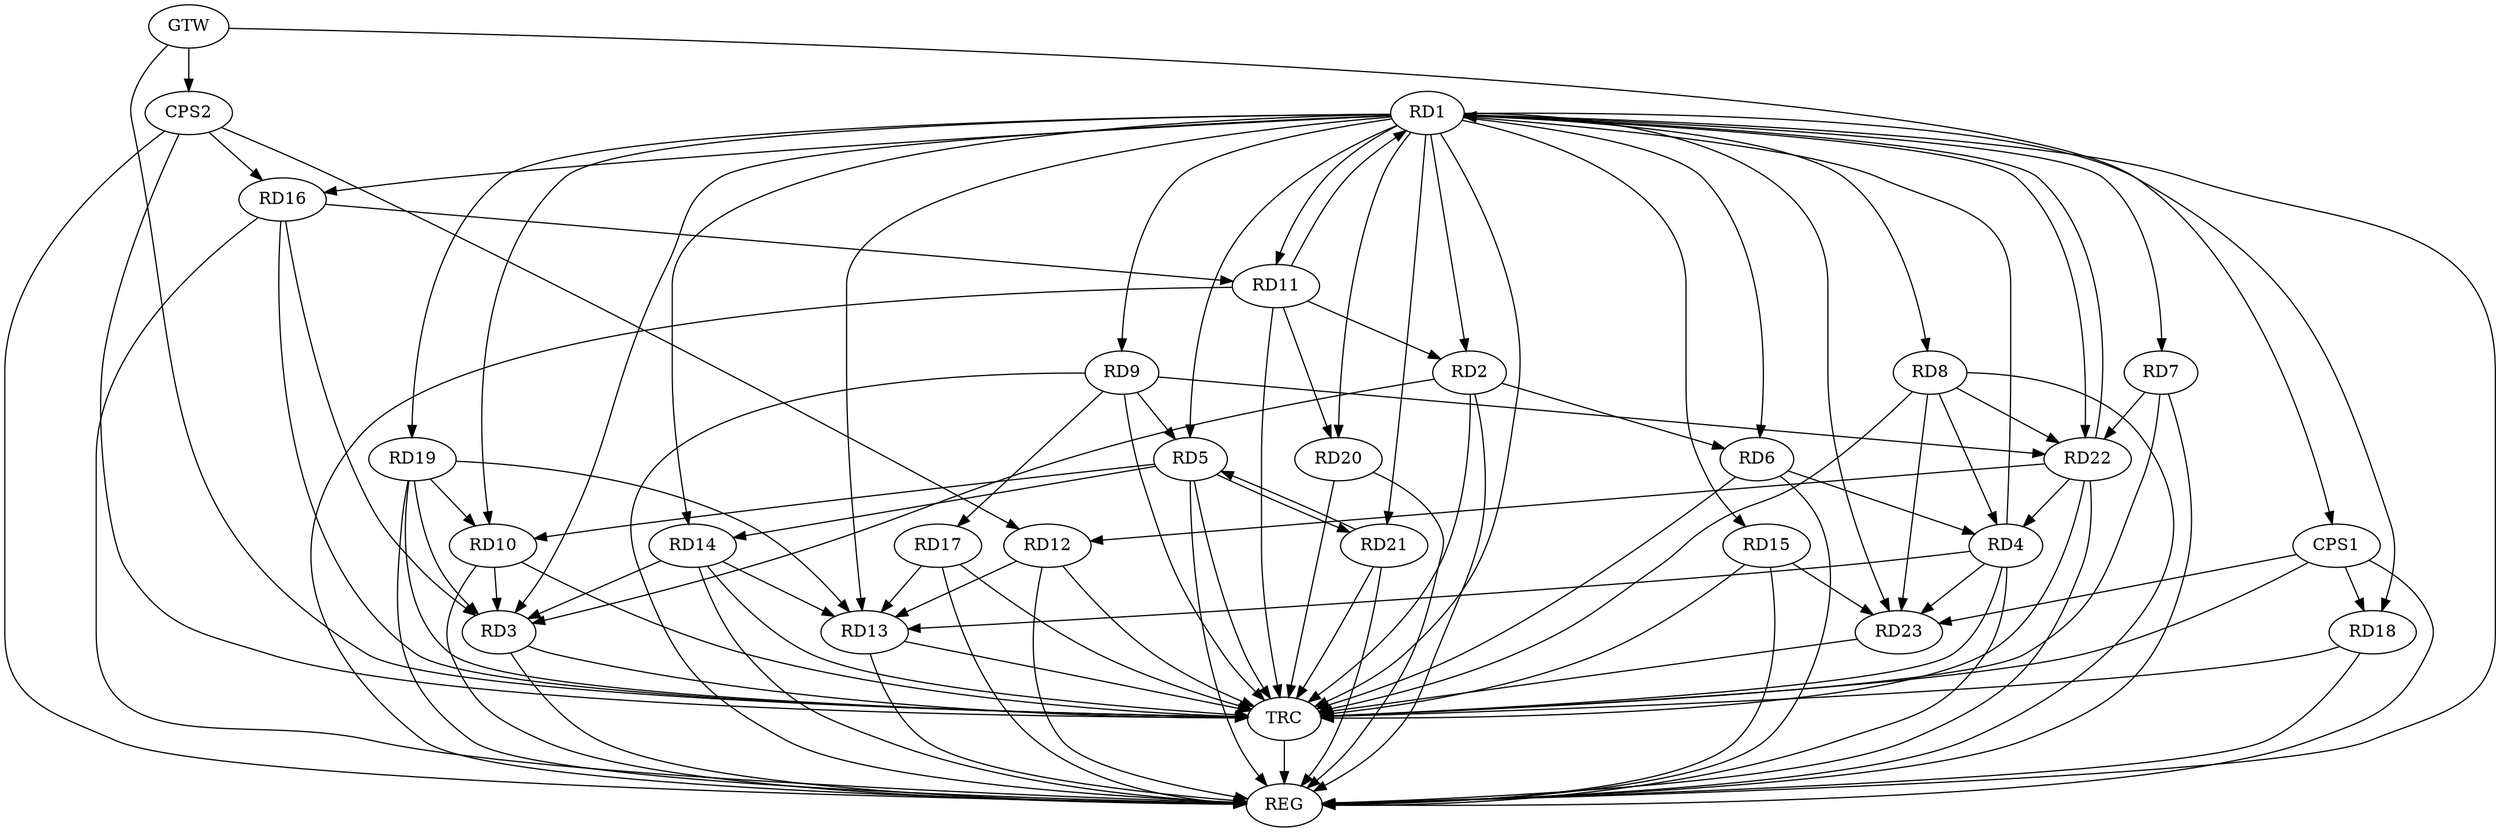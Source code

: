 strict digraph G {
  RD1 [ label="RD1" ];
  RD2 [ label="RD2" ];
  RD3 [ label="RD3" ];
  RD4 [ label="RD4" ];
  RD5 [ label="RD5" ];
  RD6 [ label="RD6" ];
  RD7 [ label="RD7" ];
  RD8 [ label="RD8" ];
  RD9 [ label="RD9" ];
  RD10 [ label="RD10" ];
  RD11 [ label="RD11" ];
  RD12 [ label="RD12" ];
  RD13 [ label="RD13" ];
  RD14 [ label="RD14" ];
  RD15 [ label="RD15" ];
  RD16 [ label="RD16" ];
  RD17 [ label="RD17" ];
  RD18 [ label="RD18" ];
  RD19 [ label="RD19" ];
  RD20 [ label="RD20" ];
  RD21 [ label="RD21" ];
  RD22 [ label="RD22" ];
  RD23 [ label="RD23" ];
  CPS1 [ label="CPS1" ];
  CPS2 [ label="CPS2" ];
  GTW [ label="GTW" ];
  REG [ label="REG" ];
  TRC [ label="TRC" ];
  RD1 -> RD2;
  RD4 -> RD1;
  RD1 -> RD5;
  RD1 -> RD6;
  RD1 -> RD8;
  RD11 -> RD1;
  RD1 -> RD21;
  RD22 -> RD1;
  RD2 -> RD3;
  RD2 -> RD6;
  RD11 -> RD2;
  RD10 -> RD3;
  RD14 -> RD3;
  RD16 -> RD3;
  RD19 -> RD3;
  RD6 -> RD4;
  RD8 -> RD4;
  RD4 -> RD13;
  RD22 -> RD4;
  RD4 -> RD23;
  RD9 -> RD5;
  RD5 -> RD10;
  RD5 -> RD14;
  RD5 -> RD21;
  RD21 -> RD5;
  RD7 -> RD22;
  RD8 -> RD22;
  RD8 -> RD23;
  RD9 -> RD17;
  RD9 -> RD22;
  RD19 -> RD10;
  RD16 -> RD11;
  RD11 -> RD20;
  RD12 -> RD13;
  RD22 -> RD12;
  RD14 -> RD13;
  RD17 -> RD13;
  RD19 -> RD13;
  RD15 -> RD23;
  CPS1 -> RD18;
  CPS1 -> RD23;
  CPS2 -> RD12;
  CPS2 -> RD16;
  GTW -> CPS1;
  GTW -> CPS2;
  RD1 -> REG;
  RD2 -> REG;
  RD3 -> REG;
  RD4 -> REG;
  RD5 -> REG;
  RD6 -> REG;
  RD7 -> REG;
  RD8 -> REG;
  RD9 -> REG;
  RD10 -> REG;
  RD11 -> REG;
  RD12 -> REG;
  RD13 -> REG;
  RD14 -> REG;
  RD15 -> REG;
  RD16 -> REG;
  RD17 -> REG;
  RD18 -> REG;
  RD19 -> REG;
  RD20 -> REG;
  RD21 -> REG;
  RD22 -> REG;
  CPS1 -> REG;
  CPS2 -> REG;
  RD1 -> TRC;
  RD2 -> TRC;
  RD3 -> TRC;
  RD4 -> TRC;
  RD5 -> TRC;
  RD6 -> TRC;
  RD7 -> TRC;
  RD8 -> TRC;
  RD9 -> TRC;
  RD10 -> TRC;
  RD11 -> TRC;
  RD12 -> TRC;
  RD13 -> TRC;
  RD14 -> TRC;
  RD15 -> TRC;
  RD16 -> TRC;
  RD17 -> TRC;
  RD18 -> TRC;
  RD19 -> TRC;
  RD20 -> TRC;
  RD21 -> TRC;
  RD22 -> TRC;
  RD23 -> TRC;
  CPS1 -> TRC;
  CPS2 -> TRC;
  GTW -> TRC;
  TRC -> REG;
  RD1 -> RD7;
  RD1 -> RD10;
  RD1 -> RD13;
  RD1 -> RD23;
  RD1 -> RD9;
  RD1 -> RD16;
  RD1 -> RD14;
  RD1 -> RD11;
  RD1 -> RD20;
  RD1 -> RD3;
  RD1 -> RD15;
  RD1 -> RD22;
  RD1 -> RD18;
  RD1 -> RD19;
}
